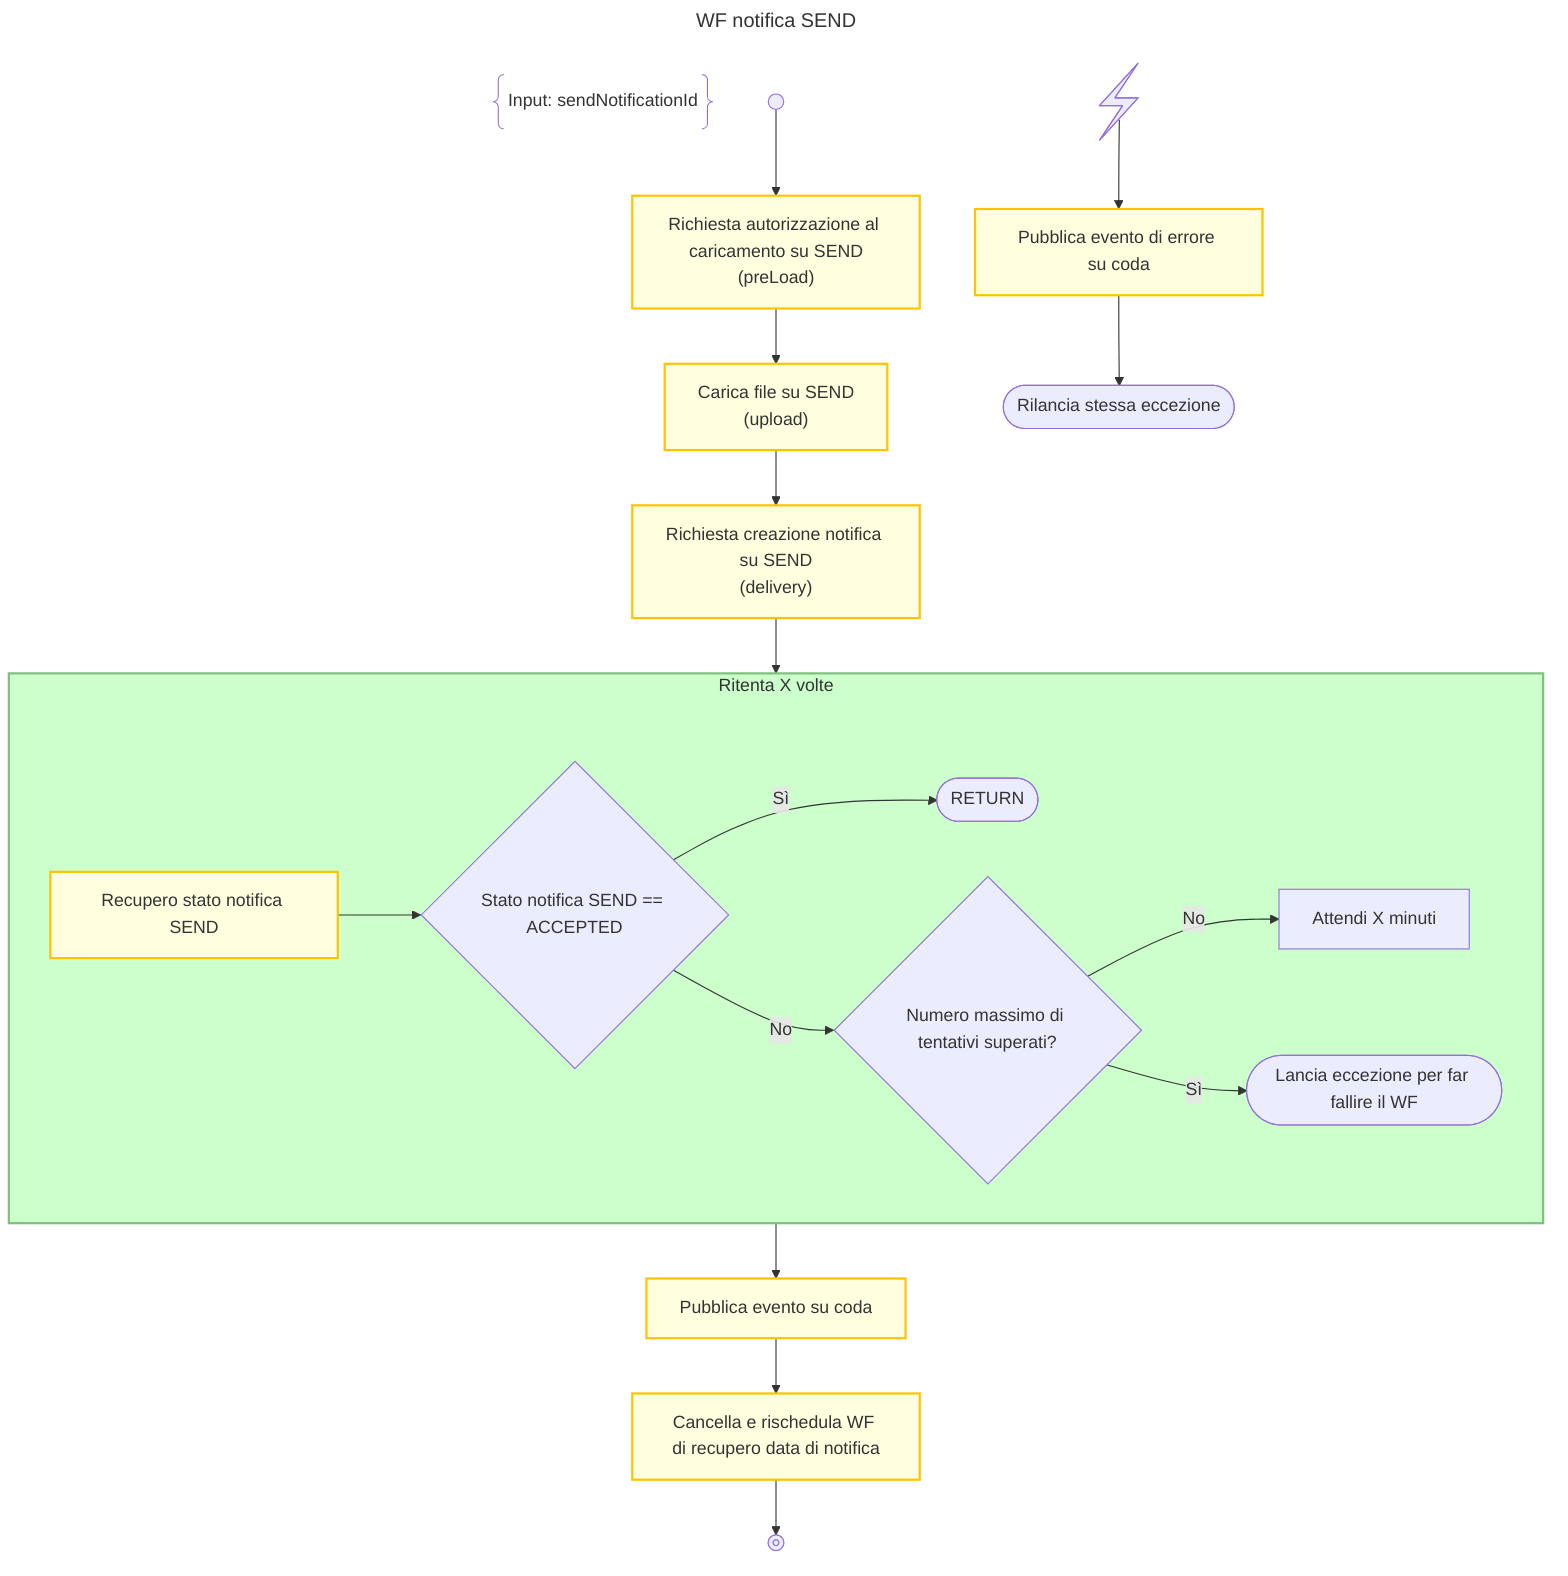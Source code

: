 ---
title: WF notifica SEND
---
flowchart TD
    DESCRIPTION@{ shape: braces, label: "Input: sendNotificationId" }
    START@{shape: start} -->
    PRELOAD_SEND:::activity@{label: "Richiesta autorizzazione al caricamento su SEND<BR/>(preLoad)"} -->
    UPLOAD_SEND:::activity@{label: "Carica file su SEND<BR/>(upload)"} -->
    DELIVERY_SEND:::activity@{label: "Richiesta creazione notifica su SEND<BR/>(delivery)"} -->
    WAIT_SEND_ACCEPTANCE_LOOP -->
    PUBLISH_EVENT:::activity@{label: "Pubblica evento su coda"} -->
    SCHEDULE_NOTIFICATION_DATE_RETRIEVE:::activity@{label: "Cancella e rischedula WF di recupero data di notifica"} -->
    END@{shape: stop}

    subgraph WAIT_SEND_ACCEPTANCE_LOOP["Ritenta X volte"]
        RETRIEVE_SEND_STATUS:::activity@{label: "Recupero stato notifica SEND"} -->
        IS_ACCEPTED{"Stato notifica SEND == ACCEPTED"} -->
        |Sì|RETURN@{shape: terminal}

        IS_ACCEPTED -->
        |No|IS_TOO_MANY_RETRY{"Numero massimo di tentativi superati?"} -->
        |No|WAIT["Attendi X minuti"]

        IS_TOO_MANY_RETRY -->
        |Sì|THROW_TOO_MANY_ATTEMPTS_ERROR@{shape: terminal, label: "Lancia eccezione per far fallire il WF"}
    end
    class WAIT_SEND_ACCEPTANCE_LOOP loop

    CATCH_ALL@{shape: bolt} -->
    PUBLISH_ERROR_EVENT:::activity@{label: "Pubblica evento di errore su coda"} -->
    RE_THROW@{shape: terminal, label: "Rilancia stessa eccezione"}

    classDef disable display:none;
    classDef activity fill:#FFFFE0, stroke:#ffc300, stroke-width:2px;
    classDef loop fill:#CCFFCC, stroke:#7FBF7F, stroke-width:2px, padding-bottom: 5px;